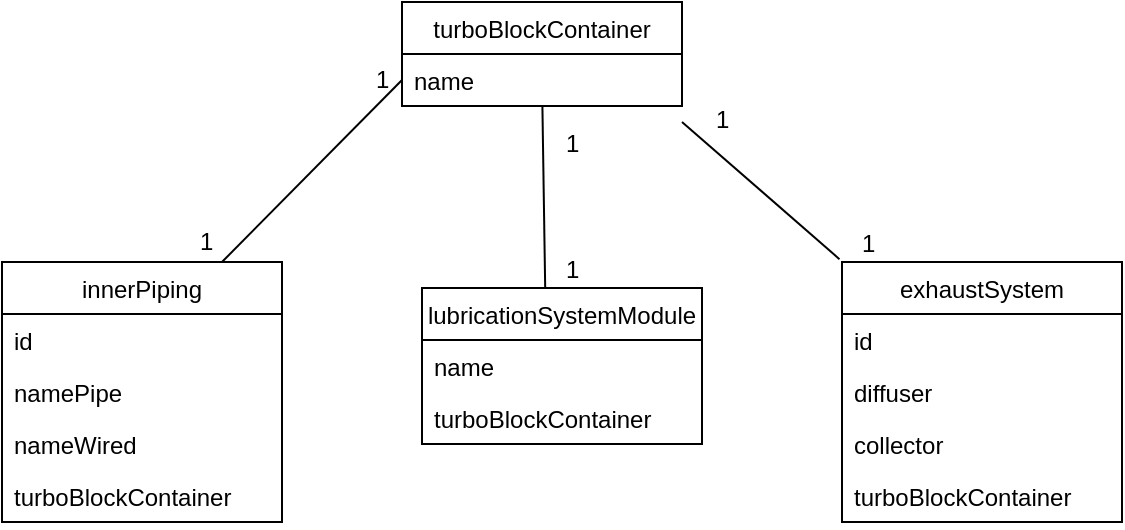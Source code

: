 <mxfile type="github" version="10.6.3"><diagram id="20QIFNYHPi_Im_Jr_PqM" name="Page-1"><mxGraphModel grid="1" dx="416" dy="306" gridSize="10" guides="1" tooltips="1" connect="1" arrows="1" fold="1" page="1" pageScale="1" pageWidth="827" pageHeight="1169" math="0" shadow="0"><root><mxCell id="0" /><mxCell id="1" parent="0" /><mxCell id="4E6zVEv49dXm8vg5I52V-1" value="lubricationSystemModule" parent="1" vertex="1" style="swimlane;fontStyle=0;childLayout=stackLayout;horizontal=1;startSize=26;fillColor=none;horizontalStack=0;resizeParent=1;resizeParentMax=0;resizeLast=0;collapsible=1;marginBottom=0;"><mxGeometry as="geometry" height="78" width="140" x="310" y="243" /></mxCell><mxCell id="4E6zVEv49dXm8vg5I52V-2" value="name&#10;" parent="4E6zVEv49dXm8vg5I52V-1" vertex="1" style="text;strokeColor=none;fillColor=none;align=left;verticalAlign=top;spacingLeft=4;spacingRight=4;overflow=hidden;rotatable=0;points=[[0,0.5],[1,0.5]];portConstraint=eastwest;"><mxGeometry as="geometry" height="26" width="140" y="26" /></mxCell><mxCell id="4E6zVEv49dXm8vg5I52V-3" value="turboBlockContainer" parent="4E6zVEv49dXm8vg5I52V-1" vertex="1" style="text;strokeColor=none;fillColor=none;align=left;verticalAlign=top;spacingLeft=4;spacingRight=4;overflow=hidden;rotatable=0;points=[[0,0.5],[1,0.5]];portConstraint=eastwest;"><mxGeometry as="geometry" height="26" width="140" y="52" /></mxCell><mxCell id="4E6zVEv49dXm8vg5I52V-4" value="turboBlockContainer" parent="1" vertex="1" style="swimlane;fontStyle=0;childLayout=stackLayout;horizontal=1;startSize=26;fillColor=none;horizontalStack=0;resizeParent=1;resizeParentMax=0;resizeLast=0;collapsible=1;marginBottom=0;"><mxGeometry as="geometry" height="52" width="140" x="300" y="100" /></mxCell><mxCell id="4E6zVEv49dXm8vg5I52V-5" value="name&#10;" parent="4E6zVEv49dXm8vg5I52V-4" vertex="1" style="text;strokeColor=none;fillColor=none;align=left;verticalAlign=top;spacingLeft=4;spacingRight=4;overflow=hidden;rotatable=0;points=[[0,0.5],[1,0.5]];portConstraint=eastwest;"><mxGeometry as="geometry" height="26" width="140" y="26" /></mxCell><mxCell id="4E6zVEv49dXm8vg5I52V-6" value="innerPiping" parent="1" vertex="1" style="swimlane;fontStyle=0;childLayout=stackLayout;horizontal=1;startSize=26;fillColor=none;horizontalStack=0;resizeParent=1;resizeParentMax=0;resizeLast=0;collapsible=1;marginBottom=0;"><mxGeometry as="geometry" height="130" width="140" x="100" y="230" /></mxCell><mxCell id="4E6zVEv49dXm8vg5I52V-7" value="id&#10;" parent="4E6zVEv49dXm8vg5I52V-6" vertex="1" style="text;strokeColor=none;fillColor=none;align=left;verticalAlign=top;spacingLeft=4;spacingRight=4;overflow=hidden;rotatable=0;points=[[0,0.5],[1,0.5]];portConstraint=eastwest;"><mxGeometry as="geometry" height="26" width="140" y="26" /></mxCell><mxCell id="4E6zVEv49dXm8vg5I52V-8" value="namePipe&#10;" parent="4E6zVEv49dXm8vg5I52V-6" vertex="1" style="text;strokeColor=none;fillColor=none;align=left;verticalAlign=top;spacingLeft=4;spacingRight=4;overflow=hidden;rotatable=0;points=[[0,0.5],[1,0.5]];portConstraint=eastwest;"><mxGeometry as="geometry" height="26" width="140" y="52" /></mxCell><mxCell id="4E6zVEv49dXm8vg5I52V-9" value="nameWired&#10;" parent="4E6zVEv49dXm8vg5I52V-6" vertex="1" style="text;strokeColor=none;fillColor=none;align=left;verticalAlign=top;spacingLeft=4;spacingRight=4;overflow=hidden;rotatable=0;points=[[0,0.5],[1,0.5]];portConstraint=eastwest;"><mxGeometry as="geometry" height="26" width="140" y="78" /></mxCell><mxCell id="4E6zVEv49dXm8vg5I52V-10" value="turboBlockContainer" parent="4E6zVEv49dXm8vg5I52V-6" vertex="1" style="text;strokeColor=none;fillColor=none;align=left;verticalAlign=top;spacingLeft=4;spacingRight=4;overflow=hidden;rotatable=0;points=[[0,0.5],[1,0.5]];portConstraint=eastwest;"><mxGeometry as="geometry" height="26" width="140" y="104" /></mxCell><mxCell id="4E6zVEv49dXm8vg5I52V-11" value="exhaustSystem" parent="1" vertex="1" style="swimlane;fontStyle=0;childLayout=stackLayout;horizontal=1;startSize=26;fillColor=none;horizontalStack=0;resizeParent=1;resizeParentMax=0;resizeLast=0;collapsible=1;marginBottom=0;"><mxGeometry as="geometry" height="130" width="140" x="520" y="230" /></mxCell><mxCell id="4E6zVEv49dXm8vg5I52V-12" value="id" parent="4E6zVEv49dXm8vg5I52V-11" vertex="1" style="text;strokeColor=none;fillColor=none;align=left;verticalAlign=top;spacingLeft=4;spacingRight=4;overflow=hidden;rotatable=0;points=[[0,0.5],[1,0.5]];portConstraint=eastwest;"><mxGeometry as="geometry" height="26" width="140" y="26" /></mxCell><mxCell id="4E6zVEv49dXm8vg5I52V-13" value="diffuser" parent="4E6zVEv49dXm8vg5I52V-11" vertex="1" style="text;strokeColor=none;fillColor=none;align=left;verticalAlign=top;spacingLeft=4;spacingRight=4;overflow=hidden;rotatable=0;points=[[0,0.5],[1,0.5]];portConstraint=eastwest;"><mxGeometry as="geometry" height="26" width="140" y="52" /></mxCell><mxCell id="4E6zVEv49dXm8vg5I52V-14" value="collector" parent="4E6zVEv49dXm8vg5I52V-11" vertex="1" style="text;strokeColor=none;fillColor=none;align=left;verticalAlign=top;spacingLeft=4;spacingRight=4;overflow=hidden;rotatable=0;points=[[0,0.5],[1,0.5]];portConstraint=eastwest;"><mxGeometry as="geometry" height="26" width="140" y="78" /></mxCell><mxCell id="4E6zVEv49dXm8vg5I52V-15" value="turboBlockContainer" parent="4E6zVEv49dXm8vg5I52V-11" vertex="1" style="text;strokeColor=none;fillColor=none;align=left;verticalAlign=top;spacingLeft=4;spacingRight=4;overflow=hidden;rotatable=0;points=[[0,0.5],[1,0.5]];portConstraint=eastwest;"><mxGeometry as="geometry" height="26" width="140" y="104" /></mxCell><mxCell id="4E6zVEv49dXm8vg5I52V-16" value="" parent="1" style="endArrow=none;html=1;exitX=0.44;exitY=0.003;exitDx=0;exitDy=0;exitPerimeter=0;" target="4E6zVEv49dXm8vg5I52V-5" edge="1" source="4E6zVEv49dXm8vg5I52V-1"><mxGeometry as="geometry" height="50" width="50" relative="1"><mxPoint as="sourcePoint" x="360" y="230" /><mxPoint as="targetPoint" x="410" y="180" /></mxGeometry></mxCell><mxCell id="4E6zVEv49dXm8vg5I52V-17" value="" parent="1" style="endArrow=none;html=1;entryX=0;entryY=0.5;entryDx=0;entryDy=0;" target="4E6zVEv49dXm8vg5I52V-5" edge="1"><mxGeometry as="geometry" height="50" width="50" relative="1"><mxPoint as="sourcePoint" x="210" y="230" /><mxPoint as="targetPoint" x="260" y="180" /></mxGeometry></mxCell><mxCell id="4E6zVEv49dXm8vg5I52V-18" value="" parent="1" style="endArrow=none;html=1;entryX=1;entryY=1.308;entryDx=0;entryDy=0;entryPerimeter=0;exitX=-0.009;exitY=-0.011;exitDx=0;exitDy=0;exitPerimeter=0;" target="4E6zVEv49dXm8vg5I52V-5" edge="1" source="4E6zVEv49dXm8vg5I52V-11"><mxGeometry as="geometry" height="50" width="50" relative="1"><mxPoint as="sourcePoint" x="510" y="220" /><mxPoint as="targetPoint" x="560" y="170" /></mxGeometry></mxCell><mxCell id="4E6zVEv49dXm8vg5I52V-19" value="1&lt;br&gt;" parent="1" vertex="1" style="text;html=1;resizable=0;points=[];autosize=1;align=left;verticalAlign=top;spacingTop=-4;"><mxGeometry as="geometry" height="20" width="20" x="380" y="224" /></mxCell><mxCell id="4E6zVEv49dXm8vg5I52V-20" value="1&lt;br&gt;" parent="1" vertex="1" style="text;html=1;resizable=0;points=[];autosize=1;align=left;verticalAlign=top;spacingTop=-4;"><mxGeometry as="geometry" height="20" width="20" x="380" y="161" /></mxCell><mxCell id="4E6zVEv49dXm8vg5I52V-21" value="1&lt;br&gt;" parent="1" vertex="1" style="text;html=1;resizable=0;points=[];autosize=1;align=left;verticalAlign=top;spacingTop=-4;"><mxGeometry as="geometry" height="20" width="20" x="285" y="129" /></mxCell><mxCell id="4E6zVEv49dXm8vg5I52V-22" value="1&lt;br&gt;" parent="1" vertex="1" style="text;html=1;resizable=0;points=[];autosize=1;align=left;verticalAlign=top;spacingTop=-4;"><mxGeometry as="geometry" height="20" width="20" x="197" y="210" /></mxCell><mxCell id="4E6zVEv49dXm8vg5I52V-23" value="1&lt;br&gt;" parent="1" vertex="1" style="text;html=1;resizable=0;points=[];autosize=1;align=left;verticalAlign=top;spacingTop=-4;"><mxGeometry as="geometry" height="20" width="20" x="528" y="211" /></mxCell><mxCell id="4E6zVEv49dXm8vg5I52V-24" value="1&lt;br&gt;" parent="1" vertex="1" style="text;html=1;resizable=0;points=[];autosize=1;align=left;verticalAlign=top;spacingTop=-4;"><mxGeometry as="geometry" height="20" width="20" x="455" y="149" /></mxCell></root></mxGraphModel></diagram></mxfile>